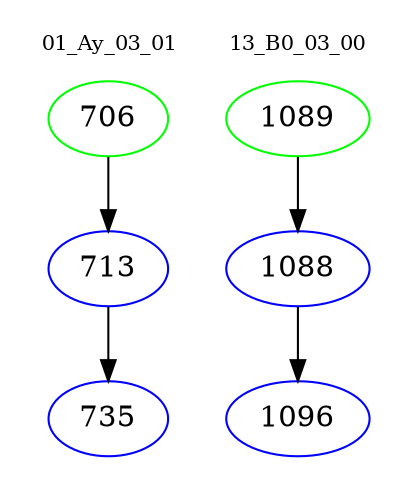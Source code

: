 digraph{
subgraph cluster_0 {
color = white
label = "01_Ay_03_01";
fontsize=10;
T0_706 [label="706", color="green"]
T0_706 -> T0_713 [color="black"]
T0_713 [label="713", color="blue"]
T0_713 -> T0_735 [color="black"]
T0_735 [label="735", color="blue"]
}
subgraph cluster_1 {
color = white
label = "13_B0_03_00";
fontsize=10;
T1_1089 [label="1089", color="green"]
T1_1089 -> T1_1088 [color="black"]
T1_1088 [label="1088", color="blue"]
T1_1088 -> T1_1096 [color="black"]
T1_1096 [label="1096", color="blue"]
}
}
